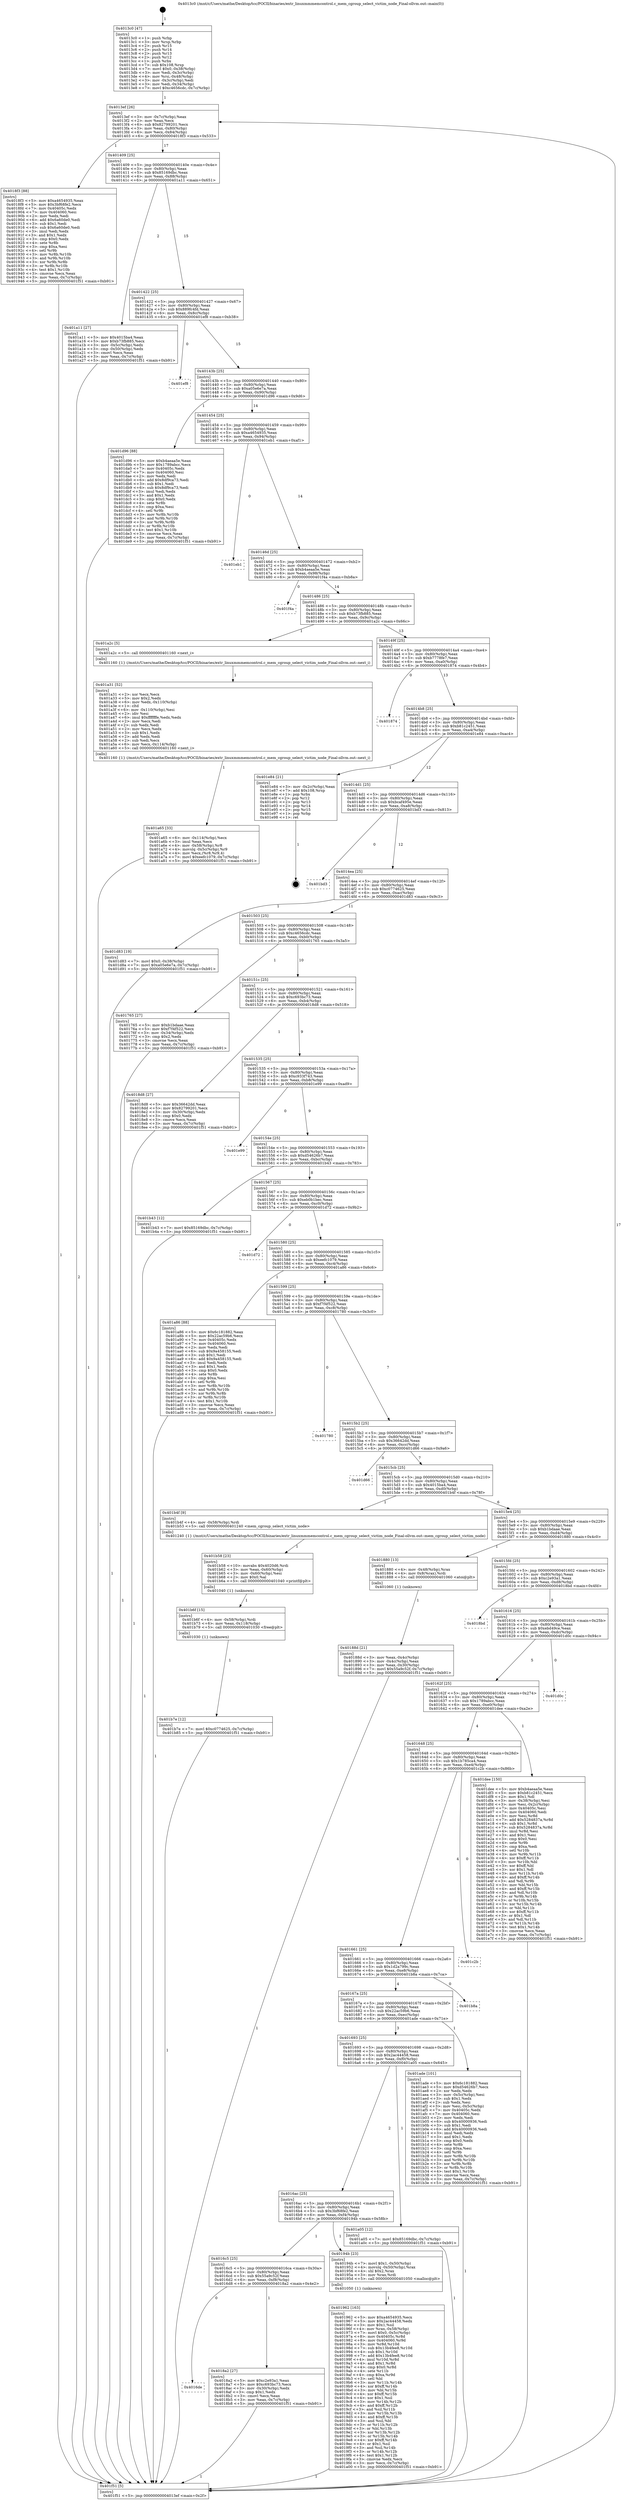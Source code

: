 digraph "0x4013c0" {
  label = "0x4013c0 (/mnt/c/Users/mathe/Desktop/tcc/POCII/binaries/extr_linuxmmmemcontrol.c_mem_cgroup_select_victim_node_Final-ollvm.out::main(0))"
  labelloc = "t"
  node[shape=record]

  Entry [label="",width=0.3,height=0.3,shape=circle,fillcolor=black,style=filled]
  "0x4013ef" [label="{
     0x4013ef [26]\l
     | [instrs]\l
     &nbsp;&nbsp;0x4013ef \<+3\>: mov -0x7c(%rbp),%eax\l
     &nbsp;&nbsp;0x4013f2 \<+2\>: mov %eax,%ecx\l
     &nbsp;&nbsp;0x4013f4 \<+6\>: sub $0x82799201,%ecx\l
     &nbsp;&nbsp;0x4013fa \<+3\>: mov %eax,-0x80(%rbp)\l
     &nbsp;&nbsp;0x4013fd \<+6\>: mov %ecx,-0x84(%rbp)\l
     &nbsp;&nbsp;0x401403 \<+6\>: je 00000000004018f3 \<main+0x533\>\l
  }"]
  "0x4018f3" [label="{
     0x4018f3 [88]\l
     | [instrs]\l
     &nbsp;&nbsp;0x4018f3 \<+5\>: mov $0xa4654935,%eax\l
     &nbsp;&nbsp;0x4018f8 \<+5\>: mov $0x3bf68fe2,%ecx\l
     &nbsp;&nbsp;0x4018fd \<+7\>: mov 0x40405c,%edx\l
     &nbsp;&nbsp;0x401904 \<+7\>: mov 0x404060,%esi\l
     &nbsp;&nbsp;0x40190b \<+2\>: mov %edx,%edi\l
     &nbsp;&nbsp;0x40190d \<+6\>: add $0x6a60de0,%edi\l
     &nbsp;&nbsp;0x401913 \<+3\>: sub $0x1,%edi\l
     &nbsp;&nbsp;0x401916 \<+6\>: sub $0x6a60de0,%edi\l
     &nbsp;&nbsp;0x40191c \<+3\>: imul %edi,%edx\l
     &nbsp;&nbsp;0x40191f \<+3\>: and $0x1,%edx\l
     &nbsp;&nbsp;0x401922 \<+3\>: cmp $0x0,%edx\l
     &nbsp;&nbsp;0x401925 \<+4\>: sete %r8b\l
     &nbsp;&nbsp;0x401929 \<+3\>: cmp $0xa,%esi\l
     &nbsp;&nbsp;0x40192c \<+4\>: setl %r9b\l
     &nbsp;&nbsp;0x401930 \<+3\>: mov %r8b,%r10b\l
     &nbsp;&nbsp;0x401933 \<+3\>: and %r9b,%r10b\l
     &nbsp;&nbsp;0x401936 \<+3\>: xor %r9b,%r8b\l
     &nbsp;&nbsp;0x401939 \<+3\>: or %r8b,%r10b\l
     &nbsp;&nbsp;0x40193c \<+4\>: test $0x1,%r10b\l
     &nbsp;&nbsp;0x401940 \<+3\>: cmovne %ecx,%eax\l
     &nbsp;&nbsp;0x401943 \<+3\>: mov %eax,-0x7c(%rbp)\l
     &nbsp;&nbsp;0x401946 \<+5\>: jmp 0000000000401f51 \<main+0xb91\>\l
  }"]
  "0x401409" [label="{
     0x401409 [25]\l
     | [instrs]\l
     &nbsp;&nbsp;0x401409 \<+5\>: jmp 000000000040140e \<main+0x4e\>\l
     &nbsp;&nbsp;0x40140e \<+3\>: mov -0x80(%rbp),%eax\l
     &nbsp;&nbsp;0x401411 \<+5\>: sub $0x85169dbc,%eax\l
     &nbsp;&nbsp;0x401416 \<+6\>: mov %eax,-0x88(%rbp)\l
     &nbsp;&nbsp;0x40141c \<+6\>: je 0000000000401a11 \<main+0x651\>\l
  }"]
  Exit [label="",width=0.3,height=0.3,shape=circle,fillcolor=black,style=filled,peripheries=2]
  "0x401a11" [label="{
     0x401a11 [27]\l
     | [instrs]\l
     &nbsp;&nbsp;0x401a11 \<+5\>: mov $0x4015ba4,%eax\l
     &nbsp;&nbsp;0x401a16 \<+5\>: mov $0xb73fb885,%ecx\l
     &nbsp;&nbsp;0x401a1b \<+3\>: mov -0x5c(%rbp),%edx\l
     &nbsp;&nbsp;0x401a1e \<+3\>: cmp -0x50(%rbp),%edx\l
     &nbsp;&nbsp;0x401a21 \<+3\>: cmovl %ecx,%eax\l
     &nbsp;&nbsp;0x401a24 \<+3\>: mov %eax,-0x7c(%rbp)\l
     &nbsp;&nbsp;0x401a27 \<+5\>: jmp 0000000000401f51 \<main+0xb91\>\l
  }"]
  "0x401422" [label="{
     0x401422 [25]\l
     | [instrs]\l
     &nbsp;&nbsp;0x401422 \<+5\>: jmp 0000000000401427 \<main+0x67\>\l
     &nbsp;&nbsp;0x401427 \<+3\>: mov -0x80(%rbp),%eax\l
     &nbsp;&nbsp;0x40142a \<+5\>: sub $0x889fc4fd,%eax\l
     &nbsp;&nbsp;0x40142f \<+6\>: mov %eax,-0x8c(%rbp)\l
     &nbsp;&nbsp;0x401435 \<+6\>: je 0000000000401ef8 \<main+0xb38\>\l
  }"]
  "0x401b7e" [label="{
     0x401b7e [12]\l
     | [instrs]\l
     &nbsp;&nbsp;0x401b7e \<+7\>: movl $0xc0774625,-0x7c(%rbp)\l
     &nbsp;&nbsp;0x401b85 \<+5\>: jmp 0000000000401f51 \<main+0xb91\>\l
  }"]
  "0x401ef8" [label="{
     0x401ef8\l
  }", style=dashed]
  "0x40143b" [label="{
     0x40143b [25]\l
     | [instrs]\l
     &nbsp;&nbsp;0x40143b \<+5\>: jmp 0000000000401440 \<main+0x80\>\l
     &nbsp;&nbsp;0x401440 \<+3\>: mov -0x80(%rbp),%eax\l
     &nbsp;&nbsp;0x401443 \<+5\>: sub $0xa05e6e7a,%eax\l
     &nbsp;&nbsp;0x401448 \<+6\>: mov %eax,-0x90(%rbp)\l
     &nbsp;&nbsp;0x40144e \<+6\>: je 0000000000401d96 \<main+0x9d6\>\l
  }"]
  "0x401b6f" [label="{
     0x401b6f [15]\l
     | [instrs]\l
     &nbsp;&nbsp;0x401b6f \<+4\>: mov -0x58(%rbp),%rdi\l
     &nbsp;&nbsp;0x401b73 \<+6\>: mov %eax,-0x118(%rbp)\l
     &nbsp;&nbsp;0x401b79 \<+5\>: call 0000000000401030 \<free@plt\>\l
     | [calls]\l
     &nbsp;&nbsp;0x401030 \{1\} (unknown)\l
  }"]
  "0x401d96" [label="{
     0x401d96 [88]\l
     | [instrs]\l
     &nbsp;&nbsp;0x401d96 \<+5\>: mov $0xb4aeaa5e,%eax\l
     &nbsp;&nbsp;0x401d9b \<+5\>: mov $0x1789abcc,%ecx\l
     &nbsp;&nbsp;0x401da0 \<+7\>: mov 0x40405c,%edx\l
     &nbsp;&nbsp;0x401da7 \<+7\>: mov 0x404060,%esi\l
     &nbsp;&nbsp;0x401dae \<+2\>: mov %edx,%edi\l
     &nbsp;&nbsp;0x401db0 \<+6\>: add $0x8df9ca73,%edi\l
     &nbsp;&nbsp;0x401db6 \<+3\>: sub $0x1,%edi\l
     &nbsp;&nbsp;0x401db9 \<+6\>: sub $0x8df9ca73,%edi\l
     &nbsp;&nbsp;0x401dbf \<+3\>: imul %edi,%edx\l
     &nbsp;&nbsp;0x401dc2 \<+3\>: and $0x1,%edx\l
     &nbsp;&nbsp;0x401dc5 \<+3\>: cmp $0x0,%edx\l
     &nbsp;&nbsp;0x401dc8 \<+4\>: sete %r8b\l
     &nbsp;&nbsp;0x401dcc \<+3\>: cmp $0xa,%esi\l
     &nbsp;&nbsp;0x401dcf \<+4\>: setl %r9b\l
     &nbsp;&nbsp;0x401dd3 \<+3\>: mov %r8b,%r10b\l
     &nbsp;&nbsp;0x401dd6 \<+3\>: and %r9b,%r10b\l
     &nbsp;&nbsp;0x401dd9 \<+3\>: xor %r9b,%r8b\l
     &nbsp;&nbsp;0x401ddc \<+3\>: or %r8b,%r10b\l
     &nbsp;&nbsp;0x401ddf \<+4\>: test $0x1,%r10b\l
     &nbsp;&nbsp;0x401de3 \<+3\>: cmovne %ecx,%eax\l
     &nbsp;&nbsp;0x401de6 \<+3\>: mov %eax,-0x7c(%rbp)\l
     &nbsp;&nbsp;0x401de9 \<+5\>: jmp 0000000000401f51 \<main+0xb91\>\l
  }"]
  "0x401454" [label="{
     0x401454 [25]\l
     | [instrs]\l
     &nbsp;&nbsp;0x401454 \<+5\>: jmp 0000000000401459 \<main+0x99\>\l
     &nbsp;&nbsp;0x401459 \<+3\>: mov -0x80(%rbp),%eax\l
     &nbsp;&nbsp;0x40145c \<+5\>: sub $0xa4654935,%eax\l
     &nbsp;&nbsp;0x401461 \<+6\>: mov %eax,-0x94(%rbp)\l
     &nbsp;&nbsp;0x401467 \<+6\>: je 0000000000401eb1 \<main+0xaf1\>\l
  }"]
  "0x401b58" [label="{
     0x401b58 [23]\l
     | [instrs]\l
     &nbsp;&nbsp;0x401b58 \<+10\>: movabs $0x4020d6,%rdi\l
     &nbsp;&nbsp;0x401b62 \<+3\>: mov %eax,-0x60(%rbp)\l
     &nbsp;&nbsp;0x401b65 \<+3\>: mov -0x60(%rbp),%esi\l
     &nbsp;&nbsp;0x401b68 \<+2\>: mov $0x0,%al\l
     &nbsp;&nbsp;0x401b6a \<+5\>: call 0000000000401040 \<printf@plt\>\l
     | [calls]\l
     &nbsp;&nbsp;0x401040 \{1\} (unknown)\l
  }"]
  "0x401eb1" [label="{
     0x401eb1\l
  }", style=dashed]
  "0x40146d" [label="{
     0x40146d [25]\l
     | [instrs]\l
     &nbsp;&nbsp;0x40146d \<+5\>: jmp 0000000000401472 \<main+0xb2\>\l
     &nbsp;&nbsp;0x401472 \<+3\>: mov -0x80(%rbp),%eax\l
     &nbsp;&nbsp;0x401475 \<+5\>: sub $0xb4aeaa5e,%eax\l
     &nbsp;&nbsp;0x40147a \<+6\>: mov %eax,-0x98(%rbp)\l
     &nbsp;&nbsp;0x401480 \<+6\>: je 0000000000401f4a \<main+0xb8a\>\l
  }"]
  "0x401a65" [label="{
     0x401a65 [33]\l
     | [instrs]\l
     &nbsp;&nbsp;0x401a65 \<+6\>: mov -0x114(%rbp),%ecx\l
     &nbsp;&nbsp;0x401a6b \<+3\>: imul %eax,%ecx\l
     &nbsp;&nbsp;0x401a6e \<+4\>: mov -0x58(%rbp),%r8\l
     &nbsp;&nbsp;0x401a72 \<+4\>: movslq -0x5c(%rbp),%r9\l
     &nbsp;&nbsp;0x401a76 \<+4\>: mov %ecx,(%r8,%r9,4)\l
     &nbsp;&nbsp;0x401a7a \<+7\>: movl $0xeefc1079,-0x7c(%rbp)\l
     &nbsp;&nbsp;0x401a81 \<+5\>: jmp 0000000000401f51 \<main+0xb91\>\l
  }"]
  "0x401f4a" [label="{
     0x401f4a\l
  }", style=dashed]
  "0x401486" [label="{
     0x401486 [25]\l
     | [instrs]\l
     &nbsp;&nbsp;0x401486 \<+5\>: jmp 000000000040148b \<main+0xcb\>\l
     &nbsp;&nbsp;0x40148b \<+3\>: mov -0x80(%rbp),%eax\l
     &nbsp;&nbsp;0x40148e \<+5\>: sub $0xb73fb885,%eax\l
     &nbsp;&nbsp;0x401493 \<+6\>: mov %eax,-0x9c(%rbp)\l
     &nbsp;&nbsp;0x401499 \<+6\>: je 0000000000401a2c \<main+0x66c\>\l
  }"]
  "0x401a31" [label="{
     0x401a31 [52]\l
     | [instrs]\l
     &nbsp;&nbsp;0x401a31 \<+2\>: xor %ecx,%ecx\l
     &nbsp;&nbsp;0x401a33 \<+5\>: mov $0x2,%edx\l
     &nbsp;&nbsp;0x401a38 \<+6\>: mov %edx,-0x110(%rbp)\l
     &nbsp;&nbsp;0x401a3e \<+1\>: cltd\l
     &nbsp;&nbsp;0x401a3f \<+6\>: mov -0x110(%rbp),%esi\l
     &nbsp;&nbsp;0x401a45 \<+2\>: idiv %esi\l
     &nbsp;&nbsp;0x401a47 \<+6\>: imul $0xfffffffe,%edx,%edx\l
     &nbsp;&nbsp;0x401a4d \<+2\>: mov %ecx,%edi\l
     &nbsp;&nbsp;0x401a4f \<+2\>: sub %edx,%edi\l
     &nbsp;&nbsp;0x401a51 \<+2\>: mov %ecx,%edx\l
     &nbsp;&nbsp;0x401a53 \<+3\>: sub $0x1,%edx\l
     &nbsp;&nbsp;0x401a56 \<+2\>: add %edx,%edi\l
     &nbsp;&nbsp;0x401a58 \<+2\>: sub %edi,%ecx\l
     &nbsp;&nbsp;0x401a5a \<+6\>: mov %ecx,-0x114(%rbp)\l
     &nbsp;&nbsp;0x401a60 \<+5\>: call 0000000000401160 \<next_i\>\l
     | [calls]\l
     &nbsp;&nbsp;0x401160 \{1\} (/mnt/c/Users/mathe/Desktop/tcc/POCII/binaries/extr_linuxmmmemcontrol.c_mem_cgroup_select_victim_node_Final-ollvm.out::next_i)\l
  }"]
  "0x401a2c" [label="{
     0x401a2c [5]\l
     | [instrs]\l
     &nbsp;&nbsp;0x401a2c \<+5\>: call 0000000000401160 \<next_i\>\l
     | [calls]\l
     &nbsp;&nbsp;0x401160 \{1\} (/mnt/c/Users/mathe/Desktop/tcc/POCII/binaries/extr_linuxmmmemcontrol.c_mem_cgroup_select_victim_node_Final-ollvm.out::next_i)\l
  }"]
  "0x40149f" [label="{
     0x40149f [25]\l
     | [instrs]\l
     &nbsp;&nbsp;0x40149f \<+5\>: jmp 00000000004014a4 \<main+0xe4\>\l
     &nbsp;&nbsp;0x4014a4 \<+3\>: mov -0x80(%rbp),%eax\l
     &nbsp;&nbsp;0x4014a7 \<+5\>: sub $0xb7778fe7,%eax\l
     &nbsp;&nbsp;0x4014ac \<+6\>: mov %eax,-0xa0(%rbp)\l
     &nbsp;&nbsp;0x4014b2 \<+6\>: je 0000000000401874 \<main+0x4b4\>\l
  }"]
  "0x401962" [label="{
     0x401962 [163]\l
     | [instrs]\l
     &nbsp;&nbsp;0x401962 \<+5\>: mov $0xa4654935,%ecx\l
     &nbsp;&nbsp;0x401967 \<+5\>: mov $0x2ac44458,%edx\l
     &nbsp;&nbsp;0x40196c \<+3\>: mov $0x1,%sil\l
     &nbsp;&nbsp;0x40196f \<+4\>: mov %rax,-0x58(%rbp)\l
     &nbsp;&nbsp;0x401973 \<+7\>: movl $0x0,-0x5c(%rbp)\l
     &nbsp;&nbsp;0x40197a \<+8\>: mov 0x40405c,%r8d\l
     &nbsp;&nbsp;0x401982 \<+8\>: mov 0x404060,%r9d\l
     &nbsp;&nbsp;0x40198a \<+3\>: mov %r8d,%r10d\l
     &nbsp;&nbsp;0x40198d \<+7\>: sub $0x13b4fee8,%r10d\l
     &nbsp;&nbsp;0x401994 \<+4\>: sub $0x1,%r10d\l
     &nbsp;&nbsp;0x401998 \<+7\>: add $0x13b4fee8,%r10d\l
     &nbsp;&nbsp;0x40199f \<+4\>: imul %r10d,%r8d\l
     &nbsp;&nbsp;0x4019a3 \<+4\>: and $0x1,%r8d\l
     &nbsp;&nbsp;0x4019a7 \<+4\>: cmp $0x0,%r8d\l
     &nbsp;&nbsp;0x4019ab \<+4\>: sete %r11b\l
     &nbsp;&nbsp;0x4019af \<+4\>: cmp $0xa,%r9d\l
     &nbsp;&nbsp;0x4019b3 \<+3\>: setl %bl\l
     &nbsp;&nbsp;0x4019b6 \<+3\>: mov %r11b,%r14b\l
     &nbsp;&nbsp;0x4019b9 \<+4\>: xor $0xff,%r14b\l
     &nbsp;&nbsp;0x4019bd \<+3\>: mov %bl,%r15b\l
     &nbsp;&nbsp;0x4019c0 \<+4\>: xor $0xff,%r15b\l
     &nbsp;&nbsp;0x4019c4 \<+4\>: xor $0x1,%sil\l
     &nbsp;&nbsp;0x4019c8 \<+3\>: mov %r14b,%r12b\l
     &nbsp;&nbsp;0x4019cb \<+4\>: and $0xff,%r12b\l
     &nbsp;&nbsp;0x4019cf \<+3\>: and %sil,%r11b\l
     &nbsp;&nbsp;0x4019d2 \<+3\>: mov %r15b,%r13b\l
     &nbsp;&nbsp;0x4019d5 \<+4\>: and $0xff,%r13b\l
     &nbsp;&nbsp;0x4019d9 \<+3\>: and %sil,%bl\l
     &nbsp;&nbsp;0x4019dc \<+3\>: or %r11b,%r12b\l
     &nbsp;&nbsp;0x4019df \<+3\>: or %bl,%r13b\l
     &nbsp;&nbsp;0x4019e2 \<+3\>: xor %r13b,%r12b\l
     &nbsp;&nbsp;0x4019e5 \<+3\>: or %r15b,%r14b\l
     &nbsp;&nbsp;0x4019e8 \<+4\>: xor $0xff,%r14b\l
     &nbsp;&nbsp;0x4019ec \<+4\>: or $0x1,%sil\l
     &nbsp;&nbsp;0x4019f0 \<+3\>: and %sil,%r14b\l
     &nbsp;&nbsp;0x4019f3 \<+3\>: or %r14b,%r12b\l
     &nbsp;&nbsp;0x4019f6 \<+4\>: test $0x1,%r12b\l
     &nbsp;&nbsp;0x4019fa \<+3\>: cmovne %edx,%ecx\l
     &nbsp;&nbsp;0x4019fd \<+3\>: mov %ecx,-0x7c(%rbp)\l
     &nbsp;&nbsp;0x401a00 \<+5\>: jmp 0000000000401f51 \<main+0xb91\>\l
  }"]
  "0x401874" [label="{
     0x401874\l
  }", style=dashed]
  "0x4014b8" [label="{
     0x4014b8 [25]\l
     | [instrs]\l
     &nbsp;&nbsp;0x4014b8 \<+5\>: jmp 00000000004014bd \<main+0xfd\>\l
     &nbsp;&nbsp;0x4014bd \<+3\>: mov -0x80(%rbp),%eax\l
     &nbsp;&nbsp;0x4014c0 \<+5\>: sub $0xb81c2451,%eax\l
     &nbsp;&nbsp;0x4014c5 \<+6\>: mov %eax,-0xa4(%rbp)\l
     &nbsp;&nbsp;0x4014cb \<+6\>: je 0000000000401e84 \<main+0xac4\>\l
  }"]
  "0x4016de" [label="{
     0x4016de\l
  }", style=dashed]
  "0x401e84" [label="{
     0x401e84 [21]\l
     | [instrs]\l
     &nbsp;&nbsp;0x401e84 \<+3\>: mov -0x2c(%rbp),%eax\l
     &nbsp;&nbsp;0x401e87 \<+7\>: add $0x108,%rsp\l
     &nbsp;&nbsp;0x401e8e \<+1\>: pop %rbx\l
     &nbsp;&nbsp;0x401e8f \<+2\>: pop %r12\l
     &nbsp;&nbsp;0x401e91 \<+2\>: pop %r13\l
     &nbsp;&nbsp;0x401e93 \<+2\>: pop %r14\l
     &nbsp;&nbsp;0x401e95 \<+2\>: pop %r15\l
     &nbsp;&nbsp;0x401e97 \<+1\>: pop %rbp\l
     &nbsp;&nbsp;0x401e98 \<+1\>: ret\l
  }"]
  "0x4014d1" [label="{
     0x4014d1 [25]\l
     | [instrs]\l
     &nbsp;&nbsp;0x4014d1 \<+5\>: jmp 00000000004014d6 \<main+0x116\>\l
     &nbsp;&nbsp;0x4014d6 \<+3\>: mov -0x80(%rbp),%eax\l
     &nbsp;&nbsp;0x4014d9 \<+5\>: sub $0xbcaf495e,%eax\l
     &nbsp;&nbsp;0x4014de \<+6\>: mov %eax,-0xa8(%rbp)\l
     &nbsp;&nbsp;0x4014e4 \<+6\>: je 0000000000401bd3 \<main+0x813\>\l
  }"]
  "0x4018a2" [label="{
     0x4018a2 [27]\l
     | [instrs]\l
     &nbsp;&nbsp;0x4018a2 \<+5\>: mov $0xc2e93a1,%eax\l
     &nbsp;&nbsp;0x4018a7 \<+5\>: mov $0xc693bc73,%ecx\l
     &nbsp;&nbsp;0x4018ac \<+3\>: mov -0x30(%rbp),%edx\l
     &nbsp;&nbsp;0x4018af \<+3\>: cmp $0x1,%edx\l
     &nbsp;&nbsp;0x4018b2 \<+3\>: cmovl %ecx,%eax\l
     &nbsp;&nbsp;0x4018b5 \<+3\>: mov %eax,-0x7c(%rbp)\l
     &nbsp;&nbsp;0x4018b8 \<+5\>: jmp 0000000000401f51 \<main+0xb91\>\l
  }"]
  "0x401bd3" [label="{
     0x401bd3\l
  }", style=dashed]
  "0x4014ea" [label="{
     0x4014ea [25]\l
     | [instrs]\l
     &nbsp;&nbsp;0x4014ea \<+5\>: jmp 00000000004014ef \<main+0x12f\>\l
     &nbsp;&nbsp;0x4014ef \<+3\>: mov -0x80(%rbp),%eax\l
     &nbsp;&nbsp;0x4014f2 \<+5\>: sub $0xc0774625,%eax\l
     &nbsp;&nbsp;0x4014f7 \<+6\>: mov %eax,-0xac(%rbp)\l
     &nbsp;&nbsp;0x4014fd \<+6\>: je 0000000000401d83 \<main+0x9c3\>\l
  }"]
  "0x4016c5" [label="{
     0x4016c5 [25]\l
     | [instrs]\l
     &nbsp;&nbsp;0x4016c5 \<+5\>: jmp 00000000004016ca \<main+0x30a\>\l
     &nbsp;&nbsp;0x4016ca \<+3\>: mov -0x80(%rbp),%eax\l
     &nbsp;&nbsp;0x4016cd \<+5\>: sub $0x55a9c52f,%eax\l
     &nbsp;&nbsp;0x4016d2 \<+6\>: mov %eax,-0xf8(%rbp)\l
     &nbsp;&nbsp;0x4016d8 \<+6\>: je 00000000004018a2 \<main+0x4e2\>\l
  }"]
  "0x401d83" [label="{
     0x401d83 [19]\l
     | [instrs]\l
     &nbsp;&nbsp;0x401d83 \<+7\>: movl $0x0,-0x38(%rbp)\l
     &nbsp;&nbsp;0x401d8a \<+7\>: movl $0xa05e6e7a,-0x7c(%rbp)\l
     &nbsp;&nbsp;0x401d91 \<+5\>: jmp 0000000000401f51 \<main+0xb91\>\l
  }"]
  "0x401503" [label="{
     0x401503 [25]\l
     | [instrs]\l
     &nbsp;&nbsp;0x401503 \<+5\>: jmp 0000000000401508 \<main+0x148\>\l
     &nbsp;&nbsp;0x401508 \<+3\>: mov -0x80(%rbp),%eax\l
     &nbsp;&nbsp;0x40150b \<+5\>: sub $0xc4656cdc,%eax\l
     &nbsp;&nbsp;0x401510 \<+6\>: mov %eax,-0xb0(%rbp)\l
     &nbsp;&nbsp;0x401516 \<+6\>: je 0000000000401765 \<main+0x3a5\>\l
  }"]
  "0x40194b" [label="{
     0x40194b [23]\l
     | [instrs]\l
     &nbsp;&nbsp;0x40194b \<+7\>: movl $0x1,-0x50(%rbp)\l
     &nbsp;&nbsp;0x401952 \<+4\>: movslq -0x50(%rbp),%rax\l
     &nbsp;&nbsp;0x401956 \<+4\>: shl $0x2,%rax\l
     &nbsp;&nbsp;0x40195a \<+3\>: mov %rax,%rdi\l
     &nbsp;&nbsp;0x40195d \<+5\>: call 0000000000401050 \<malloc@plt\>\l
     | [calls]\l
     &nbsp;&nbsp;0x401050 \{1\} (unknown)\l
  }"]
  "0x401765" [label="{
     0x401765 [27]\l
     | [instrs]\l
     &nbsp;&nbsp;0x401765 \<+5\>: mov $0xb1bdaae,%eax\l
     &nbsp;&nbsp;0x40176a \<+5\>: mov $0xf7f4f522,%ecx\l
     &nbsp;&nbsp;0x40176f \<+3\>: mov -0x34(%rbp),%edx\l
     &nbsp;&nbsp;0x401772 \<+3\>: cmp $0x2,%edx\l
     &nbsp;&nbsp;0x401775 \<+3\>: cmovne %ecx,%eax\l
     &nbsp;&nbsp;0x401778 \<+3\>: mov %eax,-0x7c(%rbp)\l
     &nbsp;&nbsp;0x40177b \<+5\>: jmp 0000000000401f51 \<main+0xb91\>\l
  }"]
  "0x40151c" [label="{
     0x40151c [25]\l
     | [instrs]\l
     &nbsp;&nbsp;0x40151c \<+5\>: jmp 0000000000401521 \<main+0x161\>\l
     &nbsp;&nbsp;0x401521 \<+3\>: mov -0x80(%rbp),%eax\l
     &nbsp;&nbsp;0x401524 \<+5\>: sub $0xc693bc73,%eax\l
     &nbsp;&nbsp;0x401529 \<+6\>: mov %eax,-0xb4(%rbp)\l
     &nbsp;&nbsp;0x40152f \<+6\>: je 00000000004018d8 \<main+0x518\>\l
  }"]
  "0x401f51" [label="{
     0x401f51 [5]\l
     | [instrs]\l
     &nbsp;&nbsp;0x401f51 \<+5\>: jmp 00000000004013ef \<main+0x2f\>\l
  }"]
  "0x4013c0" [label="{
     0x4013c0 [47]\l
     | [instrs]\l
     &nbsp;&nbsp;0x4013c0 \<+1\>: push %rbp\l
     &nbsp;&nbsp;0x4013c1 \<+3\>: mov %rsp,%rbp\l
     &nbsp;&nbsp;0x4013c4 \<+2\>: push %r15\l
     &nbsp;&nbsp;0x4013c6 \<+2\>: push %r14\l
     &nbsp;&nbsp;0x4013c8 \<+2\>: push %r13\l
     &nbsp;&nbsp;0x4013ca \<+2\>: push %r12\l
     &nbsp;&nbsp;0x4013cc \<+1\>: push %rbx\l
     &nbsp;&nbsp;0x4013cd \<+7\>: sub $0x108,%rsp\l
     &nbsp;&nbsp;0x4013d4 \<+7\>: movl $0x0,-0x38(%rbp)\l
     &nbsp;&nbsp;0x4013db \<+3\>: mov %edi,-0x3c(%rbp)\l
     &nbsp;&nbsp;0x4013de \<+4\>: mov %rsi,-0x48(%rbp)\l
     &nbsp;&nbsp;0x4013e2 \<+3\>: mov -0x3c(%rbp),%edi\l
     &nbsp;&nbsp;0x4013e5 \<+3\>: mov %edi,-0x34(%rbp)\l
     &nbsp;&nbsp;0x4013e8 \<+7\>: movl $0xc4656cdc,-0x7c(%rbp)\l
  }"]
  "0x4016ac" [label="{
     0x4016ac [25]\l
     | [instrs]\l
     &nbsp;&nbsp;0x4016ac \<+5\>: jmp 00000000004016b1 \<main+0x2f1\>\l
     &nbsp;&nbsp;0x4016b1 \<+3\>: mov -0x80(%rbp),%eax\l
     &nbsp;&nbsp;0x4016b4 \<+5\>: sub $0x3bf68fe2,%eax\l
     &nbsp;&nbsp;0x4016b9 \<+6\>: mov %eax,-0xf4(%rbp)\l
     &nbsp;&nbsp;0x4016bf \<+6\>: je 000000000040194b \<main+0x58b\>\l
  }"]
  "0x4018d8" [label="{
     0x4018d8 [27]\l
     | [instrs]\l
     &nbsp;&nbsp;0x4018d8 \<+5\>: mov $0x36642dd,%eax\l
     &nbsp;&nbsp;0x4018dd \<+5\>: mov $0x82799201,%ecx\l
     &nbsp;&nbsp;0x4018e2 \<+3\>: mov -0x30(%rbp),%edx\l
     &nbsp;&nbsp;0x4018e5 \<+3\>: cmp $0x0,%edx\l
     &nbsp;&nbsp;0x4018e8 \<+3\>: cmove %ecx,%eax\l
     &nbsp;&nbsp;0x4018eb \<+3\>: mov %eax,-0x7c(%rbp)\l
     &nbsp;&nbsp;0x4018ee \<+5\>: jmp 0000000000401f51 \<main+0xb91\>\l
  }"]
  "0x401535" [label="{
     0x401535 [25]\l
     | [instrs]\l
     &nbsp;&nbsp;0x401535 \<+5\>: jmp 000000000040153a \<main+0x17a\>\l
     &nbsp;&nbsp;0x40153a \<+3\>: mov -0x80(%rbp),%eax\l
     &nbsp;&nbsp;0x40153d \<+5\>: sub $0xc933f743,%eax\l
     &nbsp;&nbsp;0x401542 \<+6\>: mov %eax,-0xb8(%rbp)\l
     &nbsp;&nbsp;0x401548 \<+6\>: je 0000000000401e99 \<main+0xad9\>\l
  }"]
  "0x401a05" [label="{
     0x401a05 [12]\l
     | [instrs]\l
     &nbsp;&nbsp;0x401a05 \<+7\>: movl $0x85169dbc,-0x7c(%rbp)\l
     &nbsp;&nbsp;0x401a0c \<+5\>: jmp 0000000000401f51 \<main+0xb91\>\l
  }"]
  "0x401e99" [label="{
     0x401e99\l
  }", style=dashed]
  "0x40154e" [label="{
     0x40154e [25]\l
     | [instrs]\l
     &nbsp;&nbsp;0x40154e \<+5\>: jmp 0000000000401553 \<main+0x193\>\l
     &nbsp;&nbsp;0x401553 \<+3\>: mov -0x80(%rbp),%eax\l
     &nbsp;&nbsp;0x401556 \<+5\>: sub $0xd54626b7,%eax\l
     &nbsp;&nbsp;0x40155b \<+6\>: mov %eax,-0xbc(%rbp)\l
     &nbsp;&nbsp;0x401561 \<+6\>: je 0000000000401b43 \<main+0x783\>\l
  }"]
  "0x401693" [label="{
     0x401693 [25]\l
     | [instrs]\l
     &nbsp;&nbsp;0x401693 \<+5\>: jmp 0000000000401698 \<main+0x2d8\>\l
     &nbsp;&nbsp;0x401698 \<+3\>: mov -0x80(%rbp),%eax\l
     &nbsp;&nbsp;0x40169b \<+5\>: sub $0x2ac44458,%eax\l
     &nbsp;&nbsp;0x4016a0 \<+6\>: mov %eax,-0xf0(%rbp)\l
     &nbsp;&nbsp;0x4016a6 \<+6\>: je 0000000000401a05 \<main+0x645\>\l
  }"]
  "0x401b43" [label="{
     0x401b43 [12]\l
     | [instrs]\l
     &nbsp;&nbsp;0x401b43 \<+7\>: movl $0x85169dbc,-0x7c(%rbp)\l
     &nbsp;&nbsp;0x401b4a \<+5\>: jmp 0000000000401f51 \<main+0xb91\>\l
  }"]
  "0x401567" [label="{
     0x401567 [25]\l
     | [instrs]\l
     &nbsp;&nbsp;0x401567 \<+5\>: jmp 000000000040156c \<main+0x1ac\>\l
     &nbsp;&nbsp;0x40156c \<+3\>: mov -0x80(%rbp),%eax\l
     &nbsp;&nbsp;0x40156f \<+5\>: sub $0xeb0b1bec,%eax\l
     &nbsp;&nbsp;0x401574 \<+6\>: mov %eax,-0xc0(%rbp)\l
     &nbsp;&nbsp;0x40157a \<+6\>: je 0000000000401d72 \<main+0x9b2\>\l
  }"]
  "0x401ade" [label="{
     0x401ade [101]\l
     | [instrs]\l
     &nbsp;&nbsp;0x401ade \<+5\>: mov $0x6c181882,%eax\l
     &nbsp;&nbsp;0x401ae3 \<+5\>: mov $0xd54626b7,%ecx\l
     &nbsp;&nbsp;0x401ae8 \<+2\>: xor %edx,%edx\l
     &nbsp;&nbsp;0x401aea \<+3\>: mov -0x5c(%rbp),%esi\l
     &nbsp;&nbsp;0x401aed \<+3\>: sub $0x1,%edx\l
     &nbsp;&nbsp;0x401af0 \<+2\>: sub %edx,%esi\l
     &nbsp;&nbsp;0x401af2 \<+3\>: mov %esi,-0x5c(%rbp)\l
     &nbsp;&nbsp;0x401af5 \<+7\>: mov 0x40405c,%edx\l
     &nbsp;&nbsp;0x401afc \<+7\>: mov 0x404060,%esi\l
     &nbsp;&nbsp;0x401b03 \<+2\>: mov %edx,%edi\l
     &nbsp;&nbsp;0x401b05 \<+6\>: sub $0x40000936,%edi\l
     &nbsp;&nbsp;0x401b0b \<+3\>: sub $0x1,%edi\l
     &nbsp;&nbsp;0x401b0e \<+6\>: add $0x40000936,%edi\l
     &nbsp;&nbsp;0x401b14 \<+3\>: imul %edi,%edx\l
     &nbsp;&nbsp;0x401b17 \<+3\>: and $0x1,%edx\l
     &nbsp;&nbsp;0x401b1a \<+3\>: cmp $0x0,%edx\l
     &nbsp;&nbsp;0x401b1d \<+4\>: sete %r8b\l
     &nbsp;&nbsp;0x401b21 \<+3\>: cmp $0xa,%esi\l
     &nbsp;&nbsp;0x401b24 \<+4\>: setl %r9b\l
     &nbsp;&nbsp;0x401b28 \<+3\>: mov %r8b,%r10b\l
     &nbsp;&nbsp;0x401b2b \<+3\>: and %r9b,%r10b\l
     &nbsp;&nbsp;0x401b2e \<+3\>: xor %r9b,%r8b\l
     &nbsp;&nbsp;0x401b31 \<+3\>: or %r8b,%r10b\l
     &nbsp;&nbsp;0x401b34 \<+4\>: test $0x1,%r10b\l
     &nbsp;&nbsp;0x401b38 \<+3\>: cmovne %ecx,%eax\l
     &nbsp;&nbsp;0x401b3b \<+3\>: mov %eax,-0x7c(%rbp)\l
     &nbsp;&nbsp;0x401b3e \<+5\>: jmp 0000000000401f51 \<main+0xb91\>\l
  }"]
  "0x401d72" [label="{
     0x401d72\l
  }", style=dashed]
  "0x401580" [label="{
     0x401580 [25]\l
     | [instrs]\l
     &nbsp;&nbsp;0x401580 \<+5\>: jmp 0000000000401585 \<main+0x1c5\>\l
     &nbsp;&nbsp;0x401585 \<+3\>: mov -0x80(%rbp),%eax\l
     &nbsp;&nbsp;0x401588 \<+5\>: sub $0xeefc1079,%eax\l
     &nbsp;&nbsp;0x40158d \<+6\>: mov %eax,-0xc4(%rbp)\l
     &nbsp;&nbsp;0x401593 \<+6\>: je 0000000000401a86 \<main+0x6c6\>\l
  }"]
  "0x40167a" [label="{
     0x40167a [25]\l
     | [instrs]\l
     &nbsp;&nbsp;0x40167a \<+5\>: jmp 000000000040167f \<main+0x2bf\>\l
     &nbsp;&nbsp;0x40167f \<+3\>: mov -0x80(%rbp),%eax\l
     &nbsp;&nbsp;0x401682 \<+5\>: sub $0x22ac59b6,%eax\l
     &nbsp;&nbsp;0x401687 \<+6\>: mov %eax,-0xec(%rbp)\l
     &nbsp;&nbsp;0x40168d \<+6\>: je 0000000000401ade \<main+0x71e\>\l
  }"]
  "0x401a86" [label="{
     0x401a86 [88]\l
     | [instrs]\l
     &nbsp;&nbsp;0x401a86 \<+5\>: mov $0x6c181882,%eax\l
     &nbsp;&nbsp;0x401a8b \<+5\>: mov $0x22ac59b6,%ecx\l
     &nbsp;&nbsp;0x401a90 \<+7\>: mov 0x40405c,%edx\l
     &nbsp;&nbsp;0x401a97 \<+7\>: mov 0x404060,%esi\l
     &nbsp;&nbsp;0x401a9e \<+2\>: mov %edx,%edi\l
     &nbsp;&nbsp;0x401aa0 \<+6\>: sub $0x9a458155,%edi\l
     &nbsp;&nbsp;0x401aa6 \<+3\>: sub $0x1,%edi\l
     &nbsp;&nbsp;0x401aa9 \<+6\>: add $0x9a458155,%edi\l
     &nbsp;&nbsp;0x401aaf \<+3\>: imul %edi,%edx\l
     &nbsp;&nbsp;0x401ab2 \<+3\>: and $0x1,%edx\l
     &nbsp;&nbsp;0x401ab5 \<+3\>: cmp $0x0,%edx\l
     &nbsp;&nbsp;0x401ab8 \<+4\>: sete %r8b\l
     &nbsp;&nbsp;0x401abc \<+3\>: cmp $0xa,%esi\l
     &nbsp;&nbsp;0x401abf \<+4\>: setl %r9b\l
     &nbsp;&nbsp;0x401ac3 \<+3\>: mov %r8b,%r10b\l
     &nbsp;&nbsp;0x401ac6 \<+3\>: and %r9b,%r10b\l
     &nbsp;&nbsp;0x401ac9 \<+3\>: xor %r9b,%r8b\l
     &nbsp;&nbsp;0x401acc \<+3\>: or %r8b,%r10b\l
     &nbsp;&nbsp;0x401acf \<+4\>: test $0x1,%r10b\l
     &nbsp;&nbsp;0x401ad3 \<+3\>: cmovne %ecx,%eax\l
     &nbsp;&nbsp;0x401ad6 \<+3\>: mov %eax,-0x7c(%rbp)\l
     &nbsp;&nbsp;0x401ad9 \<+5\>: jmp 0000000000401f51 \<main+0xb91\>\l
  }"]
  "0x401599" [label="{
     0x401599 [25]\l
     | [instrs]\l
     &nbsp;&nbsp;0x401599 \<+5\>: jmp 000000000040159e \<main+0x1de\>\l
     &nbsp;&nbsp;0x40159e \<+3\>: mov -0x80(%rbp),%eax\l
     &nbsp;&nbsp;0x4015a1 \<+5\>: sub $0xf7f4f522,%eax\l
     &nbsp;&nbsp;0x4015a6 \<+6\>: mov %eax,-0xc8(%rbp)\l
     &nbsp;&nbsp;0x4015ac \<+6\>: je 0000000000401780 \<main+0x3c0\>\l
  }"]
  "0x401b8a" [label="{
     0x401b8a\l
  }", style=dashed]
  "0x401780" [label="{
     0x401780\l
  }", style=dashed]
  "0x4015b2" [label="{
     0x4015b2 [25]\l
     | [instrs]\l
     &nbsp;&nbsp;0x4015b2 \<+5\>: jmp 00000000004015b7 \<main+0x1f7\>\l
     &nbsp;&nbsp;0x4015b7 \<+3\>: mov -0x80(%rbp),%eax\l
     &nbsp;&nbsp;0x4015ba \<+5\>: sub $0x36642dd,%eax\l
     &nbsp;&nbsp;0x4015bf \<+6\>: mov %eax,-0xcc(%rbp)\l
     &nbsp;&nbsp;0x4015c5 \<+6\>: je 0000000000401d66 \<main+0x9a6\>\l
  }"]
  "0x401661" [label="{
     0x401661 [25]\l
     | [instrs]\l
     &nbsp;&nbsp;0x401661 \<+5\>: jmp 0000000000401666 \<main+0x2a6\>\l
     &nbsp;&nbsp;0x401666 \<+3\>: mov -0x80(%rbp),%eax\l
     &nbsp;&nbsp;0x401669 \<+5\>: sub $0x1d2a799c,%eax\l
     &nbsp;&nbsp;0x40166e \<+6\>: mov %eax,-0xe8(%rbp)\l
     &nbsp;&nbsp;0x401674 \<+6\>: je 0000000000401b8a \<main+0x7ca\>\l
  }"]
  "0x401d66" [label="{
     0x401d66\l
  }", style=dashed]
  "0x4015cb" [label="{
     0x4015cb [25]\l
     | [instrs]\l
     &nbsp;&nbsp;0x4015cb \<+5\>: jmp 00000000004015d0 \<main+0x210\>\l
     &nbsp;&nbsp;0x4015d0 \<+3\>: mov -0x80(%rbp),%eax\l
     &nbsp;&nbsp;0x4015d3 \<+5\>: sub $0x4015ba4,%eax\l
     &nbsp;&nbsp;0x4015d8 \<+6\>: mov %eax,-0xd0(%rbp)\l
     &nbsp;&nbsp;0x4015de \<+6\>: je 0000000000401b4f \<main+0x78f\>\l
  }"]
  "0x401c2b" [label="{
     0x401c2b\l
  }", style=dashed]
  "0x401b4f" [label="{
     0x401b4f [9]\l
     | [instrs]\l
     &nbsp;&nbsp;0x401b4f \<+4\>: mov -0x58(%rbp),%rdi\l
     &nbsp;&nbsp;0x401b53 \<+5\>: call 0000000000401240 \<mem_cgroup_select_victim_node\>\l
     | [calls]\l
     &nbsp;&nbsp;0x401240 \{1\} (/mnt/c/Users/mathe/Desktop/tcc/POCII/binaries/extr_linuxmmmemcontrol.c_mem_cgroup_select_victim_node_Final-ollvm.out::mem_cgroup_select_victim_node)\l
  }"]
  "0x4015e4" [label="{
     0x4015e4 [25]\l
     | [instrs]\l
     &nbsp;&nbsp;0x4015e4 \<+5\>: jmp 00000000004015e9 \<main+0x229\>\l
     &nbsp;&nbsp;0x4015e9 \<+3\>: mov -0x80(%rbp),%eax\l
     &nbsp;&nbsp;0x4015ec \<+5\>: sub $0xb1bdaae,%eax\l
     &nbsp;&nbsp;0x4015f1 \<+6\>: mov %eax,-0xd4(%rbp)\l
     &nbsp;&nbsp;0x4015f7 \<+6\>: je 0000000000401880 \<main+0x4c0\>\l
  }"]
  "0x401648" [label="{
     0x401648 [25]\l
     | [instrs]\l
     &nbsp;&nbsp;0x401648 \<+5\>: jmp 000000000040164d \<main+0x28d\>\l
     &nbsp;&nbsp;0x40164d \<+3\>: mov -0x80(%rbp),%eax\l
     &nbsp;&nbsp;0x401650 \<+5\>: sub $0x1b785ca4,%eax\l
     &nbsp;&nbsp;0x401655 \<+6\>: mov %eax,-0xe4(%rbp)\l
     &nbsp;&nbsp;0x40165b \<+6\>: je 0000000000401c2b \<main+0x86b\>\l
  }"]
  "0x401880" [label="{
     0x401880 [13]\l
     | [instrs]\l
     &nbsp;&nbsp;0x401880 \<+4\>: mov -0x48(%rbp),%rax\l
     &nbsp;&nbsp;0x401884 \<+4\>: mov 0x8(%rax),%rdi\l
     &nbsp;&nbsp;0x401888 \<+5\>: call 0000000000401060 \<atoi@plt\>\l
     | [calls]\l
     &nbsp;&nbsp;0x401060 \{1\} (unknown)\l
  }"]
  "0x4015fd" [label="{
     0x4015fd [25]\l
     | [instrs]\l
     &nbsp;&nbsp;0x4015fd \<+5\>: jmp 0000000000401602 \<main+0x242\>\l
     &nbsp;&nbsp;0x401602 \<+3\>: mov -0x80(%rbp),%eax\l
     &nbsp;&nbsp;0x401605 \<+5\>: sub $0xc2e93a1,%eax\l
     &nbsp;&nbsp;0x40160a \<+6\>: mov %eax,-0xd8(%rbp)\l
     &nbsp;&nbsp;0x401610 \<+6\>: je 00000000004018bd \<main+0x4fd\>\l
  }"]
  "0x40188d" [label="{
     0x40188d [21]\l
     | [instrs]\l
     &nbsp;&nbsp;0x40188d \<+3\>: mov %eax,-0x4c(%rbp)\l
     &nbsp;&nbsp;0x401890 \<+3\>: mov -0x4c(%rbp),%eax\l
     &nbsp;&nbsp;0x401893 \<+3\>: mov %eax,-0x30(%rbp)\l
     &nbsp;&nbsp;0x401896 \<+7\>: movl $0x55a9c52f,-0x7c(%rbp)\l
     &nbsp;&nbsp;0x40189d \<+5\>: jmp 0000000000401f51 \<main+0xb91\>\l
  }"]
  "0x401dee" [label="{
     0x401dee [150]\l
     | [instrs]\l
     &nbsp;&nbsp;0x401dee \<+5\>: mov $0xb4aeaa5e,%eax\l
     &nbsp;&nbsp;0x401df3 \<+5\>: mov $0xb81c2451,%ecx\l
     &nbsp;&nbsp;0x401df8 \<+2\>: mov $0x1,%dl\l
     &nbsp;&nbsp;0x401dfa \<+3\>: mov -0x38(%rbp),%esi\l
     &nbsp;&nbsp;0x401dfd \<+3\>: mov %esi,-0x2c(%rbp)\l
     &nbsp;&nbsp;0x401e00 \<+7\>: mov 0x40405c,%esi\l
     &nbsp;&nbsp;0x401e07 \<+7\>: mov 0x404060,%edi\l
     &nbsp;&nbsp;0x401e0e \<+3\>: mov %esi,%r8d\l
     &nbsp;&nbsp;0x401e11 \<+7\>: add $0x5284837a,%r8d\l
     &nbsp;&nbsp;0x401e18 \<+4\>: sub $0x1,%r8d\l
     &nbsp;&nbsp;0x401e1c \<+7\>: sub $0x5284837a,%r8d\l
     &nbsp;&nbsp;0x401e23 \<+4\>: imul %r8d,%esi\l
     &nbsp;&nbsp;0x401e27 \<+3\>: and $0x1,%esi\l
     &nbsp;&nbsp;0x401e2a \<+3\>: cmp $0x0,%esi\l
     &nbsp;&nbsp;0x401e2d \<+4\>: sete %r9b\l
     &nbsp;&nbsp;0x401e31 \<+3\>: cmp $0xa,%edi\l
     &nbsp;&nbsp;0x401e34 \<+4\>: setl %r10b\l
     &nbsp;&nbsp;0x401e38 \<+3\>: mov %r9b,%r11b\l
     &nbsp;&nbsp;0x401e3b \<+4\>: xor $0xff,%r11b\l
     &nbsp;&nbsp;0x401e3f \<+3\>: mov %r10b,%bl\l
     &nbsp;&nbsp;0x401e42 \<+3\>: xor $0xff,%bl\l
     &nbsp;&nbsp;0x401e45 \<+3\>: xor $0x1,%dl\l
     &nbsp;&nbsp;0x401e48 \<+3\>: mov %r11b,%r14b\l
     &nbsp;&nbsp;0x401e4b \<+4\>: and $0xff,%r14b\l
     &nbsp;&nbsp;0x401e4f \<+3\>: and %dl,%r9b\l
     &nbsp;&nbsp;0x401e52 \<+3\>: mov %bl,%r15b\l
     &nbsp;&nbsp;0x401e55 \<+4\>: and $0xff,%r15b\l
     &nbsp;&nbsp;0x401e59 \<+3\>: and %dl,%r10b\l
     &nbsp;&nbsp;0x401e5c \<+3\>: or %r9b,%r14b\l
     &nbsp;&nbsp;0x401e5f \<+3\>: or %r10b,%r15b\l
     &nbsp;&nbsp;0x401e62 \<+3\>: xor %r15b,%r14b\l
     &nbsp;&nbsp;0x401e65 \<+3\>: or %bl,%r11b\l
     &nbsp;&nbsp;0x401e68 \<+4\>: xor $0xff,%r11b\l
     &nbsp;&nbsp;0x401e6c \<+3\>: or $0x1,%dl\l
     &nbsp;&nbsp;0x401e6f \<+3\>: and %dl,%r11b\l
     &nbsp;&nbsp;0x401e72 \<+3\>: or %r11b,%r14b\l
     &nbsp;&nbsp;0x401e75 \<+4\>: test $0x1,%r14b\l
     &nbsp;&nbsp;0x401e79 \<+3\>: cmovne %ecx,%eax\l
     &nbsp;&nbsp;0x401e7c \<+3\>: mov %eax,-0x7c(%rbp)\l
     &nbsp;&nbsp;0x401e7f \<+5\>: jmp 0000000000401f51 \<main+0xb91\>\l
  }"]
  "0x4018bd" [label="{
     0x4018bd\l
  }", style=dashed]
  "0x401616" [label="{
     0x401616 [25]\l
     | [instrs]\l
     &nbsp;&nbsp;0x401616 \<+5\>: jmp 000000000040161b \<main+0x25b\>\l
     &nbsp;&nbsp;0x40161b \<+3\>: mov -0x80(%rbp),%eax\l
     &nbsp;&nbsp;0x40161e \<+5\>: sub $0xebd49ce,%eax\l
     &nbsp;&nbsp;0x401623 \<+6\>: mov %eax,-0xdc(%rbp)\l
     &nbsp;&nbsp;0x401629 \<+6\>: je 0000000000401d0c \<main+0x94c\>\l
  }"]
  "0x40162f" [label="{
     0x40162f [25]\l
     | [instrs]\l
     &nbsp;&nbsp;0x40162f \<+5\>: jmp 0000000000401634 \<main+0x274\>\l
     &nbsp;&nbsp;0x401634 \<+3\>: mov -0x80(%rbp),%eax\l
     &nbsp;&nbsp;0x401637 \<+5\>: sub $0x1789abcc,%eax\l
     &nbsp;&nbsp;0x40163c \<+6\>: mov %eax,-0xe0(%rbp)\l
     &nbsp;&nbsp;0x401642 \<+6\>: je 0000000000401dee \<main+0xa2e\>\l
  }"]
  "0x401d0c" [label="{
     0x401d0c\l
  }", style=dashed]
  Entry -> "0x4013c0" [label=" 1"]
  "0x4013ef" -> "0x4018f3" [label=" 1"]
  "0x4013ef" -> "0x401409" [label=" 17"]
  "0x401e84" -> Exit [label=" 1"]
  "0x401409" -> "0x401a11" [label=" 2"]
  "0x401409" -> "0x401422" [label=" 15"]
  "0x401dee" -> "0x401f51" [label=" 1"]
  "0x401422" -> "0x401ef8" [label=" 0"]
  "0x401422" -> "0x40143b" [label=" 15"]
  "0x401d96" -> "0x401f51" [label=" 1"]
  "0x40143b" -> "0x401d96" [label=" 1"]
  "0x40143b" -> "0x401454" [label=" 14"]
  "0x401d83" -> "0x401f51" [label=" 1"]
  "0x401454" -> "0x401eb1" [label=" 0"]
  "0x401454" -> "0x40146d" [label=" 14"]
  "0x401b7e" -> "0x401f51" [label=" 1"]
  "0x40146d" -> "0x401f4a" [label=" 0"]
  "0x40146d" -> "0x401486" [label=" 14"]
  "0x401b6f" -> "0x401b7e" [label=" 1"]
  "0x401486" -> "0x401a2c" [label=" 1"]
  "0x401486" -> "0x40149f" [label=" 13"]
  "0x401b58" -> "0x401b6f" [label=" 1"]
  "0x40149f" -> "0x401874" [label=" 0"]
  "0x40149f" -> "0x4014b8" [label=" 13"]
  "0x401b4f" -> "0x401b58" [label=" 1"]
  "0x4014b8" -> "0x401e84" [label=" 1"]
  "0x4014b8" -> "0x4014d1" [label=" 12"]
  "0x401b43" -> "0x401f51" [label=" 1"]
  "0x4014d1" -> "0x401bd3" [label=" 0"]
  "0x4014d1" -> "0x4014ea" [label=" 12"]
  "0x401ade" -> "0x401f51" [label=" 1"]
  "0x4014ea" -> "0x401d83" [label=" 1"]
  "0x4014ea" -> "0x401503" [label=" 11"]
  "0x401a65" -> "0x401f51" [label=" 1"]
  "0x401503" -> "0x401765" [label=" 1"]
  "0x401503" -> "0x40151c" [label=" 10"]
  "0x401765" -> "0x401f51" [label=" 1"]
  "0x4013c0" -> "0x4013ef" [label=" 1"]
  "0x401f51" -> "0x4013ef" [label=" 17"]
  "0x401a31" -> "0x401a65" [label=" 1"]
  "0x40151c" -> "0x4018d8" [label=" 1"]
  "0x40151c" -> "0x401535" [label=" 9"]
  "0x401a11" -> "0x401f51" [label=" 2"]
  "0x401535" -> "0x401e99" [label=" 0"]
  "0x401535" -> "0x40154e" [label=" 9"]
  "0x401a05" -> "0x401f51" [label=" 1"]
  "0x40154e" -> "0x401b43" [label=" 1"]
  "0x40154e" -> "0x401567" [label=" 8"]
  "0x40194b" -> "0x401962" [label=" 1"]
  "0x401567" -> "0x401d72" [label=" 0"]
  "0x401567" -> "0x401580" [label=" 8"]
  "0x4018f3" -> "0x401f51" [label=" 1"]
  "0x401580" -> "0x401a86" [label=" 1"]
  "0x401580" -> "0x401599" [label=" 7"]
  "0x4018a2" -> "0x401f51" [label=" 1"]
  "0x401599" -> "0x401780" [label=" 0"]
  "0x401599" -> "0x4015b2" [label=" 7"]
  "0x4016c5" -> "0x4016de" [label=" 0"]
  "0x4015b2" -> "0x401d66" [label=" 0"]
  "0x4015b2" -> "0x4015cb" [label=" 7"]
  "0x401a86" -> "0x401f51" [label=" 1"]
  "0x4015cb" -> "0x401b4f" [label=" 1"]
  "0x4015cb" -> "0x4015e4" [label=" 6"]
  "0x4016ac" -> "0x4016c5" [label=" 1"]
  "0x4015e4" -> "0x401880" [label=" 1"]
  "0x4015e4" -> "0x4015fd" [label=" 5"]
  "0x401880" -> "0x40188d" [label=" 1"]
  "0x40188d" -> "0x401f51" [label=" 1"]
  "0x401a2c" -> "0x401a31" [label=" 1"]
  "0x4015fd" -> "0x4018bd" [label=" 0"]
  "0x4015fd" -> "0x401616" [label=" 5"]
  "0x401693" -> "0x4016ac" [label=" 2"]
  "0x401616" -> "0x401d0c" [label=" 0"]
  "0x401616" -> "0x40162f" [label=" 5"]
  "0x401693" -> "0x401a05" [label=" 1"]
  "0x40162f" -> "0x401dee" [label=" 1"]
  "0x40162f" -> "0x401648" [label=" 4"]
  "0x4016ac" -> "0x40194b" [label=" 1"]
  "0x401648" -> "0x401c2b" [label=" 0"]
  "0x401648" -> "0x401661" [label=" 4"]
  "0x4016c5" -> "0x4018a2" [label=" 1"]
  "0x401661" -> "0x401b8a" [label=" 0"]
  "0x401661" -> "0x40167a" [label=" 4"]
  "0x4018d8" -> "0x401f51" [label=" 1"]
  "0x40167a" -> "0x401ade" [label=" 1"]
  "0x40167a" -> "0x401693" [label=" 3"]
  "0x401962" -> "0x401f51" [label=" 1"]
}
